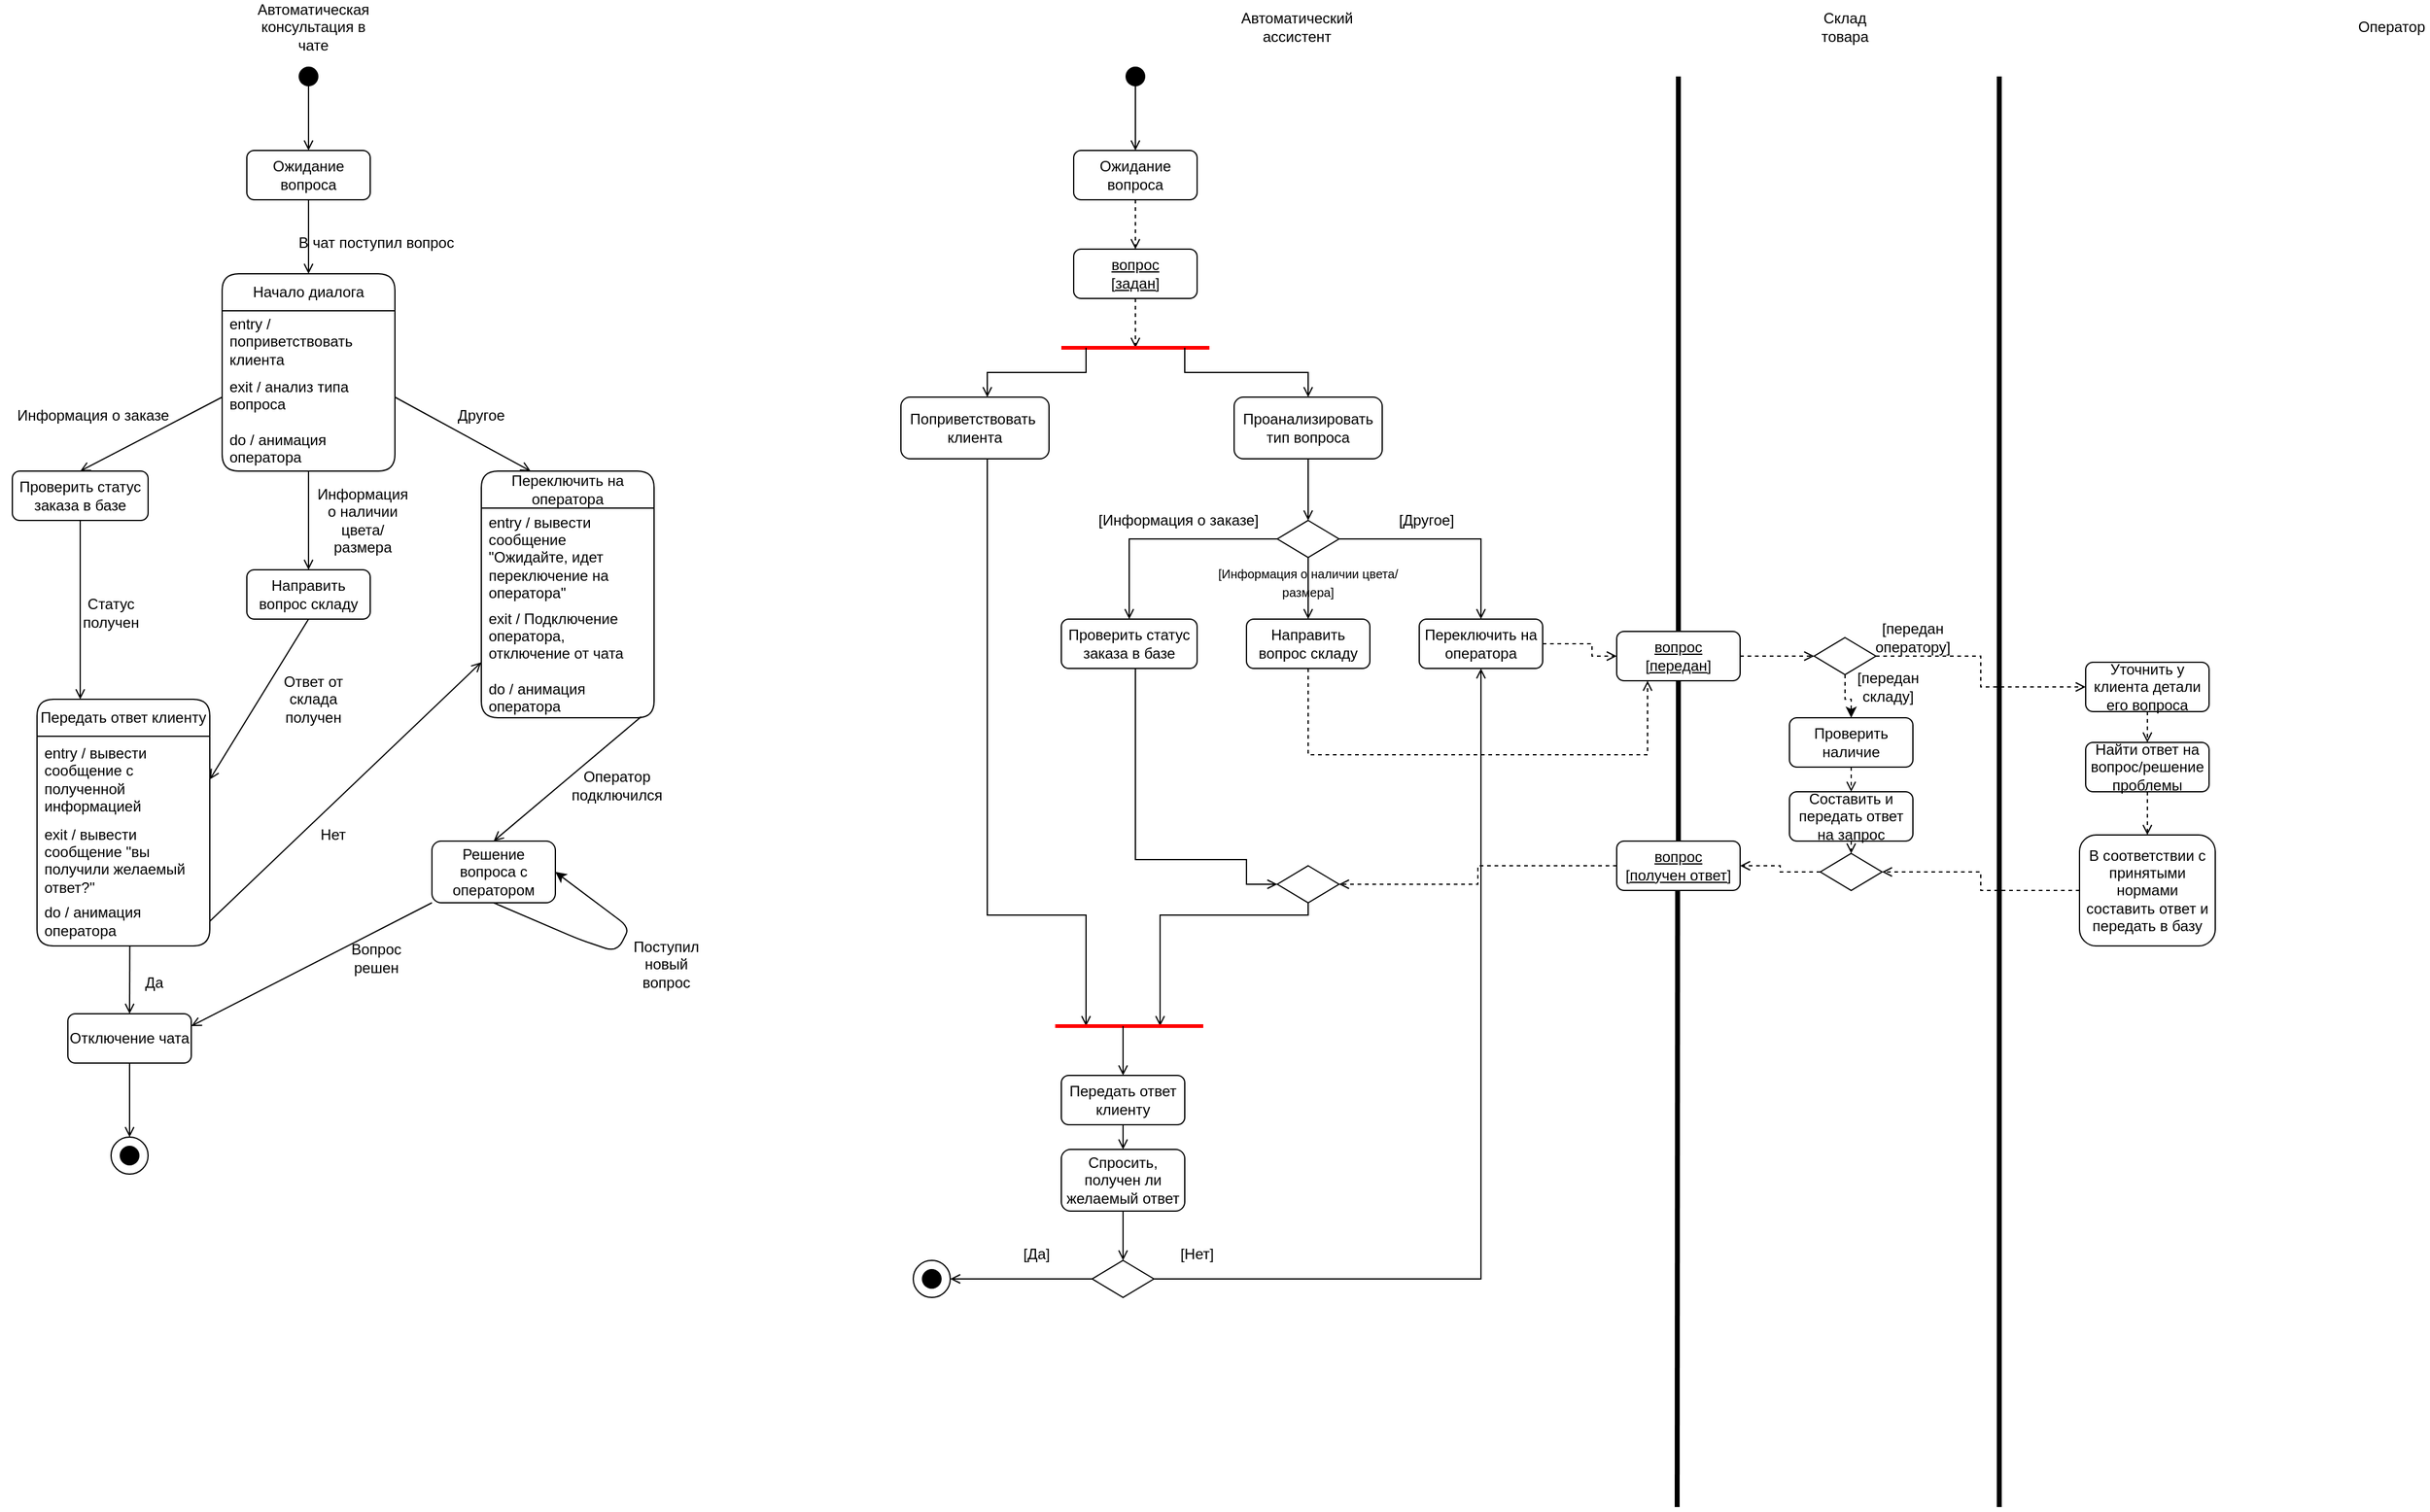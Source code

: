<mxfile version="21.0.6" type="github">
  <diagram name="Страница 1" id="yAPOrBKSxdOMNA0OK9eu">
    <mxGraphModel dx="1253" dy="731" grid="1" gridSize="10" guides="1" tooltips="1" connect="1" arrows="1" fold="1" page="1" pageScale="1" pageWidth="827" pageHeight="1169" math="0" shadow="0">
      <root>
        <mxCell id="0" />
        <mxCell id="1" parent="0" />
        <mxCell id="QxluW9l70TD75QezjLGd-1" style="edgeStyle=orthogonalEdgeStyle;rounded=0;orthogonalLoop=1;jettySize=auto;html=1;entryX=0.5;entryY=0;entryDx=0;entryDy=0;endArrow=open;endFill=0;" edge="1" parent="1" source="QxluW9l70TD75QezjLGd-2" target="QxluW9l70TD75QezjLGd-7">
          <mxGeometry relative="1" as="geometry" />
        </mxCell>
        <mxCell id="QxluW9l70TD75QezjLGd-2" value="" style="shape=waypoint;sketch=0;fillStyle=solid;size=6;pointerEvents=1;points=[];fillColor=none;resizable=0;rotatable=0;perimeter=centerPerimeter;snapToPoint=1;strokeWidth=6;" vertex="1" parent="1">
          <mxGeometry x="400" y="70" width="20" height="20" as="geometry" />
        </mxCell>
        <mxCell id="QxluW9l70TD75QezjLGd-3" value="" style="ellipse;whiteSpace=wrap;html=1;" vertex="1" parent="1">
          <mxGeometry x="250" y="940" width="30" height="30" as="geometry" />
        </mxCell>
        <mxCell id="QxluW9l70TD75QezjLGd-4" value="" style="shape=waypoint;sketch=0;fillStyle=solid;size=6;pointerEvents=1;points=[];fillColor=none;resizable=0;rotatable=0;perimeter=centerPerimeter;snapToPoint=1;strokeWidth=6;" vertex="1" parent="1">
          <mxGeometry x="255" y="945" width="20" height="20" as="geometry" />
        </mxCell>
        <mxCell id="QxluW9l70TD75QezjLGd-5" value="Автоматическая консультация в чате" style="text;html=1;strokeColor=none;fillColor=none;align=center;verticalAlign=middle;whiteSpace=wrap;rounded=0;" vertex="1" parent="1">
          <mxGeometry x="384" y="25" width="60" height="30" as="geometry" />
        </mxCell>
        <mxCell id="QxluW9l70TD75QezjLGd-6" style="edgeStyle=orthogonalEdgeStyle;rounded=0;orthogonalLoop=1;jettySize=auto;html=1;entryX=0.5;entryY=0;entryDx=0;entryDy=0;endArrow=open;endFill=0;" edge="1" parent="1" source="QxluW9l70TD75QezjLGd-7" target="QxluW9l70TD75QezjLGd-9">
          <mxGeometry relative="1" as="geometry" />
        </mxCell>
        <mxCell id="QxluW9l70TD75QezjLGd-7" value="Ожидание вопроса" style="rounded=1;whiteSpace=wrap;html=1;" vertex="1" parent="1">
          <mxGeometry x="360" y="140" width="100" height="40" as="geometry" />
        </mxCell>
        <mxCell id="QxluW9l70TD75QezjLGd-8" style="edgeStyle=orthogonalEdgeStyle;rounded=0;orthogonalLoop=1;jettySize=auto;html=1;entryX=0.5;entryY=0;entryDx=0;entryDy=0;endArrow=open;endFill=0;" edge="1" parent="1" source="QxluW9l70TD75QezjLGd-9" target="QxluW9l70TD75QezjLGd-14">
          <mxGeometry relative="1" as="geometry" />
        </mxCell>
        <mxCell id="QxluW9l70TD75QezjLGd-9" value="Начало диалога" style="swimlane;fontStyle=0;childLayout=stackLayout;horizontal=1;startSize=30;horizontalStack=0;resizeParent=1;resizeParentMax=0;resizeLast=0;collapsible=1;marginBottom=0;whiteSpace=wrap;html=1;rounded=1;" vertex="1" parent="1">
          <mxGeometry x="340" y="240" width="140" height="160" as="geometry" />
        </mxCell>
        <mxCell id="QxluW9l70TD75QezjLGd-10" value="entry / поприветствовать клиента" style="text;strokeColor=none;fillColor=none;align=left;verticalAlign=middle;spacingLeft=4;spacingRight=4;overflow=hidden;points=[[0,0.5],[1,0.5]];portConstraint=eastwest;rotatable=0;whiteSpace=wrap;html=1;" vertex="1" parent="QxluW9l70TD75QezjLGd-9">
          <mxGeometry y="30" width="140" height="50" as="geometry" />
        </mxCell>
        <mxCell id="QxluW9l70TD75QezjLGd-11" value="exit / анализ типа вопроса&lt;br&gt;&lt;br&gt;do / анимация оператора" style="text;strokeColor=none;fillColor=none;align=left;verticalAlign=middle;spacingLeft=4;spacingRight=4;overflow=hidden;points=[[0,0.5],[1,0.5]];portConstraint=eastwest;rotatable=0;whiteSpace=wrap;html=1;rounded=1;" vertex="1" parent="QxluW9l70TD75QezjLGd-9">
          <mxGeometry y="80" width="140" height="80" as="geometry" />
        </mxCell>
        <mxCell id="QxluW9l70TD75QezjLGd-12" value="В чат поступил вопрос" style="text;html=1;strokeColor=none;fillColor=none;align=center;verticalAlign=middle;whiteSpace=wrap;rounded=0;" vertex="1" parent="1">
          <mxGeometry x="400" y="210" width="130" height="10" as="geometry" />
        </mxCell>
        <mxCell id="QxluW9l70TD75QezjLGd-13" value="Проверить статус заказа в базе" style="rounded=1;whiteSpace=wrap;html=1;" vertex="1" parent="1">
          <mxGeometry x="170" y="400" width="110" height="40" as="geometry" />
        </mxCell>
        <mxCell id="QxluW9l70TD75QezjLGd-14" value="Направить вопрос складу" style="rounded=1;whiteSpace=wrap;html=1;" vertex="1" parent="1">
          <mxGeometry x="360" y="480" width="100" height="40" as="geometry" />
        </mxCell>
        <mxCell id="QxluW9l70TD75QezjLGd-15" value="" style="endArrow=none;html=1;rounded=0;exitX=0.5;exitY=0;exitDx=0;exitDy=0;endFill=0;startArrow=open;startFill=0;" edge="1" parent="1" source="QxluW9l70TD75QezjLGd-13">
          <mxGeometry width="50" height="50" relative="1" as="geometry">
            <mxPoint x="390" y="340" as="sourcePoint" />
            <mxPoint x="340" y="340" as="targetPoint" />
          </mxGeometry>
        </mxCell>
        <mxCell id="QxluW9l70TD75QezjLGd-16" value="" style="endArrow=none;html=1;rounded=0;exitX=0.5;exitY=0;exitDx=0;exitDy=0;endFill=0;startArrow=open;startFill=0;" edge="1" parent="1">
          <mxGeometry width="50" height="50" relative="1" as="geometry">
            <mxPoint x="590" y="400" as="sourcePoint" />
            <mxPoint x="480" y="340" as="targetPoint" />
          </mxGeometry>
        </mxCell>
        <mxCell id="QxluW9l70TD75QezjLGd-17" value="Информация о заказе" style="text;html=1;align=center;verticalAlign=middle;resizable=0;points=[];autosize=1;strokeColor=none;fillColor=none;" vertex="1" parent="1">
          <mxGeometry x="160" y="340" width="150" height="30" as="geometry" />
        </mxCell>
        <mxCell id="QxluW9l70TD75QezjLGd-18" value="Информация о наличии цвета/размера" style="text;html=1;strokeColor=none;fillColor=none;align=center;verticalAlign=middle;whiteSpace=wrap;rounded=0;" vertex="1" parent="1">
          <mxGeometry x="414" y="430" width="80" height="20" as="geometry" />
        </mxCell>
        <mxCell id="QxluW9l70TD75QezjLGd-19" value="Другое" style="text;html=1;strokeColor=none;fillColor=none;align=center;verticalAlign=middle;whiteSpace=wrap;rounded=0;" vertex="1" parent="1">
          <mxGeometry x="520" y="340" width="60" height="30" as="geometry" />
        </mxCell>
        <mxCell id="QxluW9l70TD75QezjLGd-20" style="edgeStyle=orthogonalEdgeStyle;rounded=0;orthogonalLoop=1;jettySize=auto;html=1;exitX=0.5;exitY=1;exitDx=0;exitDy=0;" edge="1" parent="1" source="QxluW9l70TD75QezjLGd-18" target="QxluW9l70TD75QezjLGd-18">
          <mxGeometry relative="1" as="geometry" />
        </mxCell>
        <mxCell id="QxluW9l70TD75QezjLGd-21" value="Переключить на оператора" style="swimlane;fontStyle=0;childLayout=stackLayout;horizontal=1;startSize=30;horizontalStack=0;resizeParent=1;resizeParentMax=0;resizeLast=0;collapsible=1;marginBottom=0;whiteSpace=wrap;html=1;rounded=1;" vertex="1" parent="1">
          <mxGeometry x="550" y="400" width="140" height="200" as="geometry" />
        </mxCell>
        <mxCell id="QxluW9l70TD75QezjLGd-22" value="entry / вывести сообщение &quot;Ожидайте, идет переключение на оператора&quot;" style="text;strokeColor=none;fillColor=none;align=left;verticalAlign=middle;spacingLeft=4;spacingRight=4;overflow=hidden;points=[[0,0.5],[1,0.5]];portConstraint=eastwest;rotatable=0;whiteSpace=wrap;html=1;" vertex="1" parent="QxluW9l70TD75QezjLGd-21">
          <mxGeometry y="30" width="140" height="80" as="geometry" />
        </mxCell>
        <mxCell id="QxluW9l70TD75QezjLGd-23" value="exit / Подключение оператора, отключение от чата&lt;br&gt;&lt;br&gt;do / анимация оператора" style="text;strokeColor=none;fillColor=none;align=left;verticalAlign=middle;spacingLeft=4;spacingRight=4;overflow=hidden;points=[[0,0.5],[1,0.5]];portConstraint=eastwest;rotatable=0;whiteSpace=wrap;html=1;rounded=1;" vertex="1" parent="QxluW9l70TD75QezjLGd-21">
          <mxGeometry y="110" width="140" height="90" as="geometry" />
        </mxCell>
        <mxCell id="QxluW9l70TD75QezjLGd-24" value="Передать ответ клиенту" style="swimlane;fontStyle=0;childLayout=stackLayout;horizontal=1;startSize=30;horizontalStack=0;resizeParent=1;resizeParentMax=0;resizeLast=0;collapsible=1;marginBottom=0;whiteSpace=wrap;html=1;rounded=1;" vertex="1" parent="1">
          <mxGeometry x="190" y="585" width="140" height="200" as="geometry" />
        </mxCell>
        <mxCell id="QxluW9l70TD75QezjLGd-25" value="entry / вывести сообщение с полученной информацией" style="text;strokeColor=none;fillColor=none;align=left;verticalAlign=middle;spacingLeft=4;spacingRight=4;overflow=hidden;points=[[0,0.5],[1,0.5]];portConstraint=eastwest;rotatable=0;whiteSpace=wrap;html=1;" vertex="1" parent="QxluW9l70TD75QezjLGd-24">
          <mxGeometry y="30" width="140" height="70" as="geometry" />
        </mxCell>
        <mxCell id="QxluW9l70TD75QezjLGd-26" value="exit / вывести сообщение &quot;вы получили желаемый ответ?&quot;" style="text;strokeColor=none;fillColor=none;align=left;verticalAlign=middle;spacingLeft=4;spacingRight=4;overflow=hidden;points=[[0,0.5],[1,0.5]];portConstraint=eastwest;rotatable=0;whiteSpace=wrap;html=1;" vertex="1" parent="QxluW9l70TD75QezjLGd-24">
          <mxGeometry y="100" width="140" height="60" as="geometry" />
        </mxCell>
        <mxCell id="QxluW9l70TD75QezjLGd-27" value="do / анимация оператора" style="text;strokeColor=none;fillColor=none;align=left;verticalAlign=middle;spacingLeft=4;spacingRight=4;overflow=hidden;points=[[0,0.5],[1,0.5]];portConstraint=eastwest;rotatable=0;whiteSpace=wrap;html=1;" vertex="1" parent="QxluW9l70TD75QezjLGd-24">
          <mxGeometry y="160" width="140" height="40" as="geometry" />
        </mxCell>
        <mxCell id="QxluW9l70TD75QezjLGd-28" value="" style="endArrow=none;html=1;rounded=0;exitX=0.25;exitY=0;exitDx=0;exitDy=0;endFill=0;startArrow=open;startFill=0;entryX=0.5;entryY=1;entryDx=0;entryDy=0;" edge="1" parent="1" source="QxluW9l70TD75QezjLGd-24" target="QxluW9l70TD75QezjLGd-13">
          <mxGeometry width="50" height="50" relative="1" as="geometry">
            <mxPoint x="55" y="530" as="sourcePoint" />
            <mxPoint x="170" y="470" as="targetPoint" />
          </mxGeometry>
        </mxCell>
        <mxCell id="QxluW9l70TD75QezjLGd-29" value="" style="endArrow=none;html=1;rounded=0;exitX=1;exitY=0.5;exitDx=0;exitDy=0;endFill=0;startArrow=open;startFill=0;entryX=0.5;entryY=1;entryDx=0;entryDy=0;" edge="1" parent="1" source="QxluW9l70TD75QezjLGd-25" target="QxluW9l70TD75QezjLGd-14">
          <mxGeometry width="50" height="50" relative="1" as="geometry">
            <mxPoint x="245" y="420" as="sourcePoint" />
            <mxPoint x="360" y="360" as="targetPoint" />
          </mxGeometry>
        </mxCell>
        <mxCell id="QxluW9l70TD75QezjLGd-30" value="Статус получен" style="text;html=1;strokeColor=none;fillColor=none;align=center;verticalAlign=middle;whiteSpace=wrap;rounded=0;" vertex="1" parent="1">
          <mxGeometry x="220" y="500" width="60" height="30" as="geometry" />
        </mxCell>
        <mxCell id="QxluW9l70TD75QezjLGd-31" value="Ответ от склада получен" style="text;html=1;strokeColor=none;fillColor=none;align=center;verticalAlign=middle;whiteSpace=wrap;rounded=0;" vertex="1" parent="1">
          <mxGeometry x="384" y="570" width="60" height="30" as="geometry" />
        </mxCell>
        <mxCell id="QxluW9l70TD75QezjLGd-32" value="Да" style="text;html=1;strokeColor=none;fillColor=none;align=center;verticalAlign=middle;whiteSpace=wrap;rounded=0;" vertex="1" parent="1">
          <mxGeometry x="255" y="800" width="60" height="30" as="geometry" />
        </mxCell>
        <mxCell id="QxluW9l70TD75QezjLGd-33" value="Нет" style="text;html=1;strokeColor=none;fillColor=none;align=center;verticalAlign=middle;whiteSpace=wrap;rounded=0;" vertex="1" parent="1">
          <mxGeometry x="400" y="680" width="60" height="30" as="geometry" />
        </mxCell>
        <mxCell id="QxluW9l70TD75QezjLGd-34" value="Отключение чата" style="rounded=1;whiteSpace=wrap;html=1;" vertex="1" parent="1">
          <mxGeometry x="215" y="840" width="100" height="40" as="geometry" />
        </mxCell>
        <mxCell id="QxluW9l70TD75QezjLGd-35" value="" style="endArrow=none;html=1;rounded=0;exitX=0.5;exitY=0;exitDx=0;exitDy=0;endFill=0;startArrow=open;startFill=0;entryX=0.537;entryY=1;entryDx=0;entryDy=0;entryPerimeter=0;" edge="1" parent="1" source="QxluW9l70TD75QezjLGd-34" target="QxluW9l70TD75QezjLGd-27">
          <mxGeometry width="50" height="50" relative="1" as="geometry">
            <mxPoint x="235" y="595" as="sourcePoint" />
            <mxPoint x="235" y="450" as="targetPoint" />
          </mxGeometry>
        </mxCell>
        <mxCell id="QxluW9l70TD75QezjLGd-36" value="" style="endArrow=none;html=1;rounded=0;exitX=0.5;exitY=0;exitDx=0;exitDy=0;endFill=0;startArrow=open;startFill=0;entryX=0.5;entryY=1;entryDx=0;entryDy=0;" edge="1" parent="1" source="QxluW9l70TD75QezjLGd-3" target="QxluW9l70TD75QezjLGd-34">
          <mxGeometry width="50" height="50" relative="1" as="geometry">
            <mxPoint x="275" y="850" as="sourcePoint" />
            <mxPoint x="275" y="795" as="targetPoint" />
          </mxGeometry>
        </mxCell>
        <mxCell id="QxluW9l70TD75QezjLGd-37" value="" style="endArrow=none;html=1;rounded=0;exitX=0;exitY=0.5;exitDx=0;exitDy=0;endFill=0;startArrow=open;startFill=0;entryX=1;entryY=0.5;entryDx=0;entryDy=0;" edge="1" parent="1" source="QxluW9l70TD75QezjLGd-23" target="QxluW9l70TD75QezjLGd-27">
          <mxGeometry width="50" height="50" relative="1" as="geometry">
            <mxPoint x="340" y="660" as="sourcePoint" />
            <mxPoint x="420" y="530" as="targetPoint" />
          </mxGeometry>
        </mxCell>
        <mxCell id="QxluW9l70TD75QezjLGd-38" value="Решение вопроса с оператором" style="rounded=1;whiteSpace=wrap;html=1;" vertex="1" parent="1">
          <mxGeometry x="510" y="700" width="100" height="50" as="geometry" />
        </mxCell>
        <mxCell id="QxluW9l70TD75QezjLGd-39" value="" style="endArrow=none;html=1;rounded=0;exitX=0.5;exitY=0;exitDx=0;exitDy=0;endFill=0;startArrow=open;startFill=0;entryX=0.925;entryY=0.991;entryDx=0;entryDy=0;entryPerimeter=0;" edge="1" parent="1" source="QxluW9l70TD75QezjLGd-38" target="QxluW9l70TD75QezjLGd-23">
          <mxGeometry width="50" height="50" relative="1" as="geometry">
            <mxPoint x="620" y="760" as="sourcePoint" />
            <mxPoint x="700" y="630" as="targetPoint" />
          </mxGeometry>
        </mxCell>
        <mxCell id="QxluW9l70TD75QezjLGd-40" value="Оператор подключился" style="text;html=1;strokeColor=none;fillColor=none;align=center;verticalAlign=middle;whiteSpace=wrap;rounded=0;" vertex="1" parent="1">
          <mxGeometry x="630" y="640" width="60" height="30" as="geometry" />
        </mxCell>
        <mxCell id="QxluW9l70TD75QezjLGd-41" value="" style="endArrow=none;html=1;rounded=0;exitX=1;exitY=0.25;exitDx=0;exitDy=0;endFill=0;startArrow=open;startFill=0;entryX=0;entryY=1;entryDx=0;entryDy=0;" edge="1" parent="1" source="QxluW9l70TD75QezjLGd-34" target="QxluW9l70TD75QezjLGd-38">
          <mxGeometry width="50" height="50" relative="1" as="geometry">
            <mxPoint x="340" y="871" as="sourcePoint" />
            <mxPoint x="460" y="770" as="targetPoint" />
          </mxGeometry>
        </mxCell>
        <mxCell id="QxluW9l70TD75QezjLGd-42" value="Вопрос решен" style="text;html=1;strokeColor=none;fillColor=none;align=center;verticalAlign=middle;whiteSpace=wrap;rounded=0;" vertex="1" parent="1">
          <mxGeometry x="435" y="780" width="60" height="30" as="geometry" />
        </mxCell>
        <mxCell id="QxluW9l70TD75QezjLGd-43" value="" style="endArrow=classic;html=1;rounded=1;entryX=1;entryY=0.5;entryDx=0;entryDy=0;exitX=0.5;exitY=1;exitDx=0;exitDy=0;shadow=0;" edge="1" parent="1" source="QxluW9l70TD75QezjLGd-38" target="QxluW9l70TD75QezjLGd-38">
          <mxGeometry width="50" height="50" relative="1" as="geometry">
            <mxPoint x="560" y="820" as="sourcePoint" />
            <mxPoint x="710" y="770" as="targetPoint" />
            <Array as="points">
              <mxPoint x="630" y="780" />
              <mxPoint x="660" y="790" />
              <mxPoint x="670" y="770" />
            </Array>
          </mxGeometry>
        </mxCell>
        <mxCell id="QxluW9l70TD75QezjLGd-44" value="Поступил новый вопрос" style="text;html=1;strokeColor=none;fillColor=none;align=center;verticalAlign=middle;whiteSpace=wrap;rounded=0;" vertex="1" parent="1">
          <mxGeometry x="670" y="785" width="60" height="30" as="geometry" />
        </mxCell>
        <mxCell id="QxluW9l70TD75QezjLGd-47" style="edgeStyle=orthogonalEdgeStyle;rounded=0;orthogonalLoop=1;jettySize=auto;html=1;entryX=0.5;entryY=0;entryDx=0;entryDy=0;endArrow=open;endFill=0;strokeColor=#000000;" edge="1" parent="1" source="QxluW9l70TD75QezjLGd-45" target="QxluW9l70TD75QezjLGd-46">
          <mxGeometry relative="1" as="geometry" />
        </mxCell>
        <mxCell id="QxluW9l70TD75QezjLGd-45" value="" style="shape=waypoint;sketch=0;fillStyle=solid;size=6;pointerEvents=1;points=[];fillColor=none;resizable=0;rotatable=0;perimeter=centerPerimeter;snapToPoint=1;strokeWidth=6;" vertex="1" parent="1">
          <mxGeometry x="1070" y="70" width="20" height="20" as="geometry" />
        </mxCell>
        <mxCell id="QxluW9l70TD75QezjLGd-49" value="" style="edgeStyle=orthogonalEdgeStyle;rounded=0;orthogonalLoop=1;jettySize=auto;html=1;endArrow=open;endFill=0;dashed=1;" edge="1" parent="1" source="QxluW9l70TD75QezjLGd-46" target="QxluW9l70TD75QezjLGd-48">
          <mxGeometry relative="1" as="geometry">
            <Array as="points">
              <mxPoint x="1080" y="190" />
              <mxPoint x="1080" y="190" />
            </Array>
          </mxGeometry>
        </mxCell>
        <mxCell id="QxluW9l70TD75QezjLGd-46" value="Ожидание вопроса" style="rounded=1;whiteSpace=wrap;html=1;" vertex="1" parent="1">
          <mxGeometry x="1030" y="140" width="100" height="40" as="geometry" />
        </mxCell>
        <mxCell id="QxluW9l70TD75QezjLGd-53" style="edgeStyle=orthogonalEdgeStyle;rounded=0;orthogonalLoop=1;jettySize=auto;html=1;endArrow=open;endFill=0;dashed=1;" edge="1" parent="1" source="QxluW9l70TD75QezjLGd-48">
          <mxGeometry relative="1" as="geometry">
            <mxPoint x="1080" y="300" as="targetPoint" />
          </mxGeometry>
        </mxCell>
        <mxCell id="QxluW9l70TD75QezjLGd-48" value="&lt;u&gt;вопрос&lt;br&gt;[задан]&lt;br&gt;&lt;/u&gt;" style="rounded=1;whiteSpace=wrap;html=1;" vertex="1" parent="1">
          <mxGeometry x="1030" y="220" width="100" height="40" as="geometry" />
        </mxCell>
        <mxCell id="QxluW9l70TD75QezjLGd-74" style="edgeStyle=orthogonalEdgeStyle;rounded=0;orthogonalLoop=1;jettySize=auto;html=1;endArrow=open;endFill=0;" edge="1" parent="1" source="QxluW9l70TD75QezjLGd-50">
          <mxGeometry relative="1" as="geometry">
            <mxPoint x="1040" y="850" as="targetPoint" />
            <Array as="points">
              <mxPoint x="960" y="760" />
              <mxPoint x="1040" y="760" />
            </Array>
          </mxGeometry>
        </mxCell>
        <mxCell id="QxluW9l70TD75QezjLGd-50" value="Поприветствовать&amp;nbsp; клиента" style="rounded=1;whiteSpace=wrap;html=1;" vertex="1" parent="1">
          <mxGeometry x="890" y="340" width="120" height="50" as="geometry" />
        </mxCell>
        <mxCell id="QxluW9l70TD75QezjLGd-57" value="" style="edgeStyle=orthogonalEdgeStyle;rounded=0;orthogonalLoop=1;jettySize=auto;html=1;endArrow=open;endFill=0;" edge="1" parent="1" source="QxluW9l70TD75QezjLGd-51" target="QxluW9l70TD75QezjLGd-56">
          <mxGeometry relative="1" as="geometry">
            <Array as="points">
              <mxPoint x="1220" y="410" />
              <mxPoint x="1220" y="410" />
            </Array>
          </mxGeometry>
        </mxCell>
        <mxCell id="QxluW9l70TD75QezjLGd-51" value="Проанализировать тип вопроса" style="rounded=1;whiteSpace=wrap;html=1;" vertex="1" parent="1">
          <mxGeometry x="1160" y="340" width="120" height="50" as="geometry" />
        </mxCell>
        <mxCell id="QxluW9l70TD75QezjLGd-52" value="" style="endArrow=none;html=1;rounded=0;strokeColor=#FF0000;strokeWidth=3;" edge="1" parent="1">
          <mxGeometry width="50" height="50" relative="1" as="geometry">
            <mxPoint x="1140" y="300" as="sourcePoint" />
            <mxPoint x="1020" y="300" as="targetPoint" />
          </mxGeometry>
        </mxCell>
        <mxCell id="QxluW9l70TD75QezjLGd-54" value="" style="endArrow=open;html=1;rounded=0;endFill=0;" edge="1" parent="1">
          <mxGeometry width="50" height="50" relative="1" as="geometry">
            <mxPoint x="1040" y="300" as="sourcePoint" />
            <mxPoint x="960" y="340" as="targetPoint" />
            <Array as="points">
              <mxPoint x="1040" y="320" />
              <mxPoint x="1000" y="320" />
              <mxPoint x="960" y="320" />
            </Array>
          </mxGeometry>
        </mxCell>
        <mxCell id="QxluW9l70TD75QezjLGd-55" value="" style="endArrow=open;html=1;rounded=0;entryX=0.5;entryY=0;entryDx=0;entryDy=0;endFill=0;" edge="1" parent="1" target="QxluW9l70TD75QezjLGd-51">
          <mxGeometry width="50" height="50" relative="1" as="geometry">
            <mxPoint x="1120" y="300" as="sourcePoint" />
            <mxPoint x="1040" y="340" as="targetPoint" />
            <Array as="points">
              <mxPoint x="1120" y="320" />
              <mxPoint x="1220" y="320" />
            </Array>
          </mxGeometry>
        </mxCell>
        <mxCell id="QxluW9l70TD75QezjLGd-65" style="edgeStyle=orthogonalEdgeStyle;rounded=0;orthogonalLoop=1;jettySize=auto;html=1;entryX=0.5;entryY=0;entryDx=0;entryDy=0;endArrow=open;endFill=0;" edge="1" parent="1" source="QxluW9l70TD75QezjLGd-56" target="QxluW9l70TD75QezjLGd-62">
          <mxGeometry relative="1" as="geometry" />
        </mxCell>
        <mxCell id="QxluW9l70TD75QezjLGd-66" style="edgeStyle=orthogonalEdgeStyle;rounded=0;orthogonalLoop=1;jettySize=auto;html=1;entryX=0.5;entryY=0;entryDx=0;entryDy=0;endArrow=open;endFill=0;" edge="1" parent="1" source="QxluW9l70TD75QezjLGd-56" target="QxluW9l70TD75QezjLGd-63">
          <mxGeometry relative="1" as="geometry" />
        </mxCell>
        <mxCell id="QxluW9l70TD75QezjLGd-67" style="edgeStyle=orthogonalEdgeStyle;rounded=0;orthogonalLoop=1;jettySize=auto;html=1;entryX=0.5;entryY=0;entryDx=0;entryDy=0;endArrow=open;endFill=0;" edge="1" parent="1" source="QxluW9l70TD75QezjLGd-56" target="QxluW9l70TD75QezjLGd-64">
          <mxGeometry relative="1" as="geometry" />
        </mxCell>
        <mxCell id="QxluW9l70TD75QezjLGd-56" value="" style="rhombus;whiteSpace=wrap;html=1;" vertex="1" parent="1">
          <mxGeometry x="1195" y="440" width="50" height="30" as="geometry" />
        </mxCell>
        <mxCell id="QxluW9l70TD75QezjLGd-58" value="[Информация о заказе]" style="text;html=1;strokeColor=none;fillColor=none;align=center;verticalAlign=middle;whiteSpace=wrap;rounded=0;" vertex="1" parent="1">
          <mxGeometry x="1040" y="430" width="150" height="20" as="geometry" />
        </mxCell>
        <mxCell id="QxluW9l70TD75QezjLGd-59" value="&lt;font style=&quot;font-size: 10px;&quot;&gt;[Информация о наличии цвета/размера]&lt;/font&gt;" style="text;html=1;strokeColor=none;fillColor=none;align=center;verticalAlign=middle;whiteSpace=wrap;rounded=0;" vertex="1" parent="1">
          <mxGeometry x="1145" y="480" width="150" height="20" as="geometry" />
        </mxCell>
        <mxCell id="QxluW9l70TD75QezjLGd-61" value="[Другое]" style="text;html=1;strokeColor=none;fillColor=none;align=center;verticalAlign=middle;whiteSpace=wrap;rounded=0;" vertex="1" parent="1">
          <mxGeometry x="1241" y="430" width="150" height="20" as="geometry" />
        </mxCell>
        <mxCell id="QxluW9l70TD75QezjLGd-72" style="edgeStyle=orthogonalEdgeStyle;rounded=0;orthogonalLoop=1;jettySize=auto;html=1;entryX=0;entryY=0.5;entryDx=0;entryDy=0;endArrow=open;endFill=0;" edge="1" parent="1" source="QxluW9l70TD75QezjLGd-62" target="QxluW9l70TD75QezjLGd-71">
          <mxGeometry relative="1" as="geometry">
            <Array as="points">
              <mxPoint x="1080" y="715" />
              <mxPoint x="1170" y="715" />
              <mxPoint x="1170" y="735" />
            </Array>
          </mxGeometry>
        </mxCell>
        <mxCell id="QxluW9l70TD75QezjLGd-62" value="Проверить статус заказа в базе" style="rounded=1;whiteSpace=wrap;html=1;" vertex="1" parent="1">
          <mxGeometry x="1020" y="520" width="110" height="40" as="geometry" />
        </mxCell>
        <mxCell id="QxluW9l70TD75QezjLGd-76" style="edgeStyle=orthogonalEdgeStyle;rounded=0;orthogonalLoop=1;jettySize=auto;html=1;entryX=0.25;entryY=1;entryDx=0;entryDy=0;endArrow=open;endFill=0;dashed=1;" edge="1" parent="1" source="QxluW9l70TD75QezjLGd-63" target="QxluW9l70TD75QezjLGd-70">
          <mxGeometry relative="1" as="geometry">
            <Array as="points">
              <mxPoint x="1220" y="630" />
              <mxPoint x="1495" y="630" />
            </Array>
          </mxGeometry>
        </mxCell>
        <mxCell id="QxluW9l70TD75QezjLGd-63" value="Направить вопрос складу" style="rounded=1;whiteSpace=wrap;html=1;" vertex="1" parent="1">
          <mxGeometry x="1170" y="520" width="100" height="40" as="geometry" />
        </mxCell>
        <mxCell id="QxluW9l70TD75QezjLGd-77" style="edgeStyle=orthogonalEdgeStyle;rounded=0;orthogonalLoop=1;jettySize=auto;html=1;entryX=0;entryY=0.5;entryDx=0;entryDy=0;dashed=1;endArrow=open;endFill=0;" edge="1" parent="1" source="QxluW9l70TD75QezjLGd-64" target="QxluW9l70TD75QezjLGd-70">
          <mxGeometry relative="1" as="geometry">
            <Array as="points">
              <mxPoint x="1450" y="540" />
              <mxPoint x="1450" y="550" />
            </Array>
          </mxGeometry>
        </mxCell>
        <mxCell id="QxluW9l70TD75QezjLGd-64" value="Переключить на оператора" style="rounded=1;whiteSpace=wrap;html=1;" vertex="1" parent="1">
          <mxGeometry x="1310" y="520" width="100" height="40" as="geometry" />
        </mxCell>
        <mxCell id="QxluW9l70TD75QezjLGd-75" style="edgeStyle=orthogonalEdgeStyle;rounded=0;orthogonalLoop=1;jettySize=auto;html=1;endArrow=open;endFill=0;" edge="1" parent="1" source="QxluW9l70TD75QezjLGd-71">
          <mxGeometry relative="1" as="geometry">
            <mxPoint x="1100" y="850" as="targetPoint" />
            <Array as="points">
              <mxPoint x="1220" y="760" />
              <mxPoint x="1100" y="760" />
            </Array>
          </mxGeometry>
        </mxCell>
        <mxCell id="QxluW9l70TD75QezjLGd-71" value="" style="rhombus;whiteSpace=wrap;html=1;" vertex="1" parent="1">
          <mxGeometry x="1195" y="720" width="50" height="30" as="geometry" />
        </mxCell>
        <mxCell id="QxluW9l70TD75QezjLGd-73" value="" style="endArrow=none;html=1;rounded=0;strokeColor=#FF0000;strokeWidth=3;" edge="1" parent="1">
          <mxGeometry width="50" height="50" relative="1" as="geometry">
            <mxPoint x="1135" y="850" as="sourcePoint" />
            <mxPoint x="1015" y="850" as="targetPoint" />
          </mxGeometry>
        </mxCell>
        <mxCell id="QxluW9l70TD75QezjLGd-78" value="" style="endArrow=none;html=1;rounded=0;strokeWidth=4;startArrow=none;" edge="1" parent="1" source="QxluW9l70TD75QezjLGd-70">
          <mxGeometry width="50" height="50" relative="1" as="geometry">
            <mxPoint x="1530" y="600" as="sourcePoint" />
            <mxPoint x="1520" y="80" as="targetPoint" />
          </mxGeometry>
        </mxCell>
        <mxCell id="QxluW9l70TD75QezjLGd-79" value="" style="endArrow=none;html=1;rounded=0;strokeWidth=4;" edge="1" parent="1">
          <mxGeometry width="50" height="50" relative="1" as="geometry">
            <mxPoint x="1519" y="1240" as="sourcePoint" />
            <mxPoint x="1519.38" y="710" as="targetPoint" />
          </mxGeometry>
        </mxCell>
        <mxCell id="QxluW9l70TD75QezjLGd-80" value="Автоматический ассистент" style="text;html=1;strokeColor=none;fillColor=none;align=center;verticalAlign=middle;whiteSpace=wrap;rounded=0;" vertex="1" parent="1">
          <mxGeometry x="1181" y="25" width="60" height="30" as="geometry" />
        </mxCell>
        <mxCell id="QxluW9l70TD75QezjLGd-81" value="Склад товара" style="text;html=1;strokeColor=none;fillColor=none;align=center;verticalAlign=middle;whiteSpace=wrap;rounded=0;" vertex="1" parent="1">
          <mxGeometry x="1625" y="25" width="60" height="30" as="geometry" />
        </mxCell>
        <mxCell id="QxluW9l70TD75QezjLGd-82" value="Оператор" style="text;html=1;strokeColor=none;fillColor=none;align=center;verticalAlign=middle;whiteSpace=wrap;rounded=0;" vertex="1" parent="1">
          <mxGeometry x="2068" y="25" width="60" height="30" as="geometry" />
        </mxCell>
        <mxCell id="QxluW9l70TD75QezjLGd-83" value="" style="endArrow=none;html=1;rounded=0;strokeWidth=4;" edge="1" parent="1">
          <mxGeometry width="50" height="50" relative="1" as="geometry">
            <mxPoint x="1780" y="600" as="sourcePoint" />
            <mxPoint x="1780" y="80" as="targetPoint" />
          </mxGeometry>
        </mxCell>
        <mxCell id="QxluW9l70TD75QezjLGd-100" style="edgeStyle=orthogonalEdgeStyle;rounded=0;orthogonalLoop=1;jettySize=auto;html=1;exitX=0.5;exitY=1;exitDx=0;exitDy=0;entryX=0.5;entryY=0;entryDx=0;entryDy=0;endArrow=open;endFill=0;dashed=1;" edge="1" parent="1" source="QxluW9l70TD75QezjLGd-84" target="QxluW9l70TD75QezjLGd-86">
          <mxGeometry relative="1" as="geometry" />
        </mxCell>
        <mxCell id="QxluW9l70TD75QezjLGd-84" value="Проверить наличие" style="rounded=1;whiteSpace=wrap;html=1;" vertex="1" parent="1">
          <mxGeometry x="1610" y="600" width="100" height="40" as="geometry" />
        </mxCell>
        <mxCell id="QxluW9l70TD75QezjLGd-93" style="edgeStyle=orthogonalEdgeStyle;rounded=0;orthogonalLoop=1;jettySize=auto;html=1;entryX=0;entryY=0.5;entryDx=0;entryDy=0;dashed=1;endArrow=open;endFill=0;" edge="1" parent="1" source="QxluW9l70TD75QezjLGd-70" target="QxluW9l70TD75QezjLGd-92">
          <mxGeometry relative="1" as="geometry" />
        </mxCell>
        <mxCell id="QxluW9l70TD75QezjLGd-70" value="&lt;u&gt;вопрос&lt;br&gt;[передан]&lt;br&gt;&lt;/u&gt;" style="rounded=1;whiteSpace=wrap;html=1;" vertex="1" parent="1">
          <mxGeometry x="1470" y="530" width="100" height="40" as="geometry" />
        </mxCell>
        <mxCell id="QxluW9l70TD75QezjLGd-101" style="edgeStyle=orthogonalEdgeStyle;rounded=0;orthogonalLoop=1;jettySize=auto;html=1;exitX=0.5;exitY=1;exitDx=0;exitDy=0;entryX=0.5;entryY=0;entryDx=0;entryDy=0;dashed=1;endArrow=open;endFill=0;" edge="1" parent="1" source="QxluW9l70TD75QezjLGd-86" target="QxluW9l70TD75QezjLGd-98">
          <mxGeometry relative="1" as="geometry" />
        </mxCell>
        <mxCell id="QxluW9l70TD75QezjLGd-86" value="Составить и передать ответ на запрос" style="rounded=1;whiteSpace=wrap;html=1;" vertex="1" parent="1">
          <mxGeometry x="1610" y="660" width="100" height="40" as="geometry" />
        </mxCell>
        <mxCell id="QxluW9l70TD75QezjLGd-102" style="edgeStyle=orthogonalEdgeStyle;rounded=0;orthogonalLoop=1;jettySize=auto;html=1;entryX=1;entryY=0.5;entryDx=0;entryDy=0;dashed=1;endArrow=open;endFill=0;" edge="1" parent="1" source="QxluW9l70TD75QezjLGd-89" target="QxluW9l70TD75QezjLGd-71">
          <mxGeometry relative="1" as="geometry" />
        </mxCell>
        <mxCell id="QxluW9l70TD75QezjLGd-89" value="&lt;u&gt;вопрос&lt;br&gt;[получен ответ]&lt;br&gt;&lt;/u&gt;" style="rounded=1;whiteSpace=wrap;html=1;" vertex="1" parent="1">
          <mxGeometry x="1470" y="700" width="100" height="40" as="geometry" />
        </mxCell>
        <mxCell id="QxluW9l70TD75QezjLGd-90" value="" style="endArrow=none;html=1;rounded=0;strokeWidth=4;entryX=0.5;entryY=1;entryDx=0;entryDy=0;exitX=0.5;exitY=0;exitDx=0;exitDy=0;" edge="1" parent="1" source="QxluW9l70TD75QezjLGd-89" target="QxluW9l70TD75QezjLGd-70">
          <mxGeometry width="50" height="50" relative="1" as="geometry">
            <mxPoint x="1520" y="648.0" as="sourcePoint" />
            <mxPoint x="1568.75" y="720" as="targetPoint" />
          </mxGeometry>
        </mxCell>
        <mxCell id="QxluW9l70TD75QezjLGd-96" style="edgeStyle=orthogonalEdgeStyle;rounded=0;orthogonalLoop=1;jettySize=auto;html=1;entryX=0.5;entryY=0;entryDx=0;entryDy=0;dashed=1;" edge="1" parent="1" source="QxluW9l70TD75QezjLGd-92" target="QxluW9l70TD75QezjLGd-84">
          <mxGeometry relative="1" as="geometry" />
        </mxCell>
        <mxCell id="QxluW9l70TD75QezjLGd-117" style="edgeStyle=orthogonalEdgeStyle;rounded=0;orthogonalLoop=1;jettySize=auto;html=1;dashed=1;endArrow=open;endFill=0;entryX=0;entryY=0.5;entryDx=0;entryDy=0;" edge="1" parent="1" source="QxluW9l70TD75QezjLGd-92" target="QxluW9l70TD75QezjLGd-119">
          <mxGeometry relative="1" as="geometry">
            <mxPoint x="1820" y="550" as="targetPoint" />
          </mxGeometry>
        </mxCell>
        <mxCell id="QxluW9l70TD75QezjLGd-92" value="" style="rhombus;whiteSpace=wrap;html=1;" vertex="1" parent="1">
          <mxGeometry x="1630" y="535" width="50" height="30" as="geometry" />
        </mxCell>
        <mxCell id="QxluW9l70TD75QezjLGd-97" value="[передан складу]" style="text;html=1;strokeColor=none;fillColor=none;align=center;verticalAlign=middle;whiteSpace=wrap;rounded=0;" vertex="1" parent="1">
          <mxGeometry x="1660" y="560" width="60" height="30" as="geometry" />
        </mxCell>
        <mxCell id="QxluW9l70TD75QezjLGd-99" style="edgeStyle=orthogonalEdgeStyle;rounded=0;orthogonalLoop=1;jettySize=auto;html=1;entryX=1;entryY=0.5;entryDx=0;entryDy=0;endArrow=open;endFill=0;dashed=1;" edge="1" parent="1" source="QxluW9l70TD75QezjLGd-98" target="QxluW9l70TD75QezjLGd-89">
          <mxGeometry relative="1" as="geometry" />
        </mxCell>
        <mxCell id="QxluW9l70TD75QezjLGd-98" value="" style="rhombus;whiteSpace=wrap;html=1;" vertex="1" parent="1">
          <mxGeometry x="1635" y="710" width="50" height="30" as="geometry" />
        </mxCell>
        <mxCell id="QxluW9l70TD75QezjLGd-106" style="edgeStyle=orthogonalEdgeStyle;rounded=0;orthogonalLoop=1;jettySize=auto;html=1;exitX=0.5;exitY=1;exitDx=0;exitDy=0;entryX=0.5;entryY=0;entryDx=0;entryDy=0;endArrow=open;endFill=0;" edge="1" parent="1" source="QxluW9l70TD75QezjLGd-103" target="QxluW9l70TD75QezjLGd-104">
          <mxGeometry relative="1" as="geometry" />
        </mxCell>
        <mxCell id="QxluW9l70TD75QezjLGd-103" value="Передать ответ клиенту" style="rounded=1;whiteSpace=wrap;html=1;" vertex="1" parent="1">
          <mxGeometry x="1020" y="890" width="100" height="40" as="geometry" />
        </mxCell>
        <mxCell id="QxluW9l70TD75QezjLGd-108" style="edgeStyle=orthogonalEdgeStyle;rounded=0;orthogonalLoop=1;jettySize=auto;html=1;endArrow=open;endFill=0;" edge="1" parent="1" source="QxluW9l70TD75QezjLGd-104" target="QxluW9l70TD75QezjLGd-107">
          <mxGeometry relative="1" as="geometry" />
        </mxCell>
        <mxCell id="QxluW9l70TD75QezjLGd-104" value="Спросить, получен ли желаемый ответ" style="rounded=1;whiteSpace=wrap;html=1;" vertex="1" parent="1">
          <mxGeometry x="1020" y="950" width="100" height="50" as="geometry" />
        </mxCell>
        <mxCell id="QxluW9l70TD75QezjLGd-105" value="" style="endArrow=open;html=1;rounded=0;entryX=0.5;entryY=0;entryDx=0;entryDy=0;endFill=0;" edge="1" parent="1" target="QxluW9l70TD75QezjLGd-103">
          <mxGeometry width="50" height="50" relative="1" as="geometry">
            <mxPoint x="1070" y="850" as="sourcePoint" />
            <mxPoint x="1266" y="850" as="targetPoint" />
          </mxGeometry>
        </mxCell>
        <mxCell id="QxluW9l70TD75QezjLGd-111" style="edgeStyle=orthogonalEdgeStyle;rounded=0;orthogonalLoop=1;jettySize=auto;html=1;entryX=1;entryY=0.5;entryDx=0;entryDy=0;endArrow=open;endFill=0;" edge="1" parent="1" source="QxluW9l70TD75QezjLGd-107" target="QxluW9l70TD75QezjLGd-109">
          <mxGeometry relative="1" as="geometry" />
        </mxCell>
        <mxCell id="QxluW9l70TD75QezjLGd-115" style="edgeStyle=orthogonalEdgeStyle;rounded=0;orthogonalLoop=1;jettySize=auto;html=1;entryX=0.5;entryY=1;entryDx=0;entryDy=0;endArrow=open;endFill=0;" edge="1" parent="1" source="QxluW9l70TD75QezjLGd-107" target="QxluW9l70TD75QezjLGd-64">
          <mxGeometry relative="1" as="geometry" />
        </mxCell>
        <mxCell id="QxluW9l70TD75QezjLGd-107" value="" style="rhombus;whiteSpace=wrap;html=1;" vertex="1" parent="1">
          <mxGeometry x="1045" y="1040" width="50" height="30" as="geometry" />
        </mxCell>
        <mxCell id="QxluW9l70TD75QezjLGd-109" value="" style="ellipse;whiteSpace=wrap;html=1;" vertex="1" parent="1">
          <mxGeometry x="900" y="1040" width="30" height="30" as="geometry" />
        </mxCell>
        <mxCell id="QxluW9l70TD75QezjLGd-110" value="" style="shape=waypoint;sketch=0;fillStyle=solid;size=6;pointerEvents=1;points=[];fillColor=none;resizable=0;rotatable=0;perimeter=centerPerimeter;snapToPoint=1;strokeWidth=6;" vertex="1" parent="1">
          <mxGeometry x="905" y="1045" width="20" height="20" as="geometry" />
        </mxCell>
        <mxCell id="QxluW9l70TD75QezjLGd-112" value="[Да]" style="text;html=1;strokeColor=none;fillColor=none;align=center;verticalAlign=middle;whiteSpace=wrap;rounded=0;" vertex="1" parent="1">
          <mxGeometry x="970" y="1020" width="60" height="30" as="geometry" />
        </mxCell>
        <mxCell id="QxluW9l70TD75QezjLGd-113" value="[Нет]" style="text;html=1;strokeColor=none;fillColor=none;align=center;verticalAlign=middle;whiteSpace=wrap;rounded=0;" vertex="1" parent="1">
          <mxGeometry x="1100" y="1020" width="60" height="30" as="geometry" />
        </mxCell>
        <mxCell id="QxluW9l70TD75QezjLGd-118" value="[передан оператору]" style="text;html=1;strokeColor=none;fillColor=none;align=center;verticalAlign=middle;whiteSpace=wrap;rounded=0;" vertex="1" parent="1">
          <mxGeometry x="1680" y="520" width="60" height="30" as="geometry" />
        </mxCell>
        <mxCell id="QxluW9l70TD75QezjLGd-122" style="edgeStyle=orthogonalEdgeStyle;rounded=0;orthogonalLoop=1;jettySize=auto;html=1;exitX=0.5;exitY=1;exitDx=0;exitDy=0;entryX=0.5;entryY=0;entryDx=0;entryDy=0;endArrow=open;endFill=0;dashed=1;" edge="1" parent="1" source="QxluW9l70TD75QezjLGd-119" target="QxluW9l70TD75QezjLGd-120">
          <mxGeometry relative="1" as="geometry" />
        </mxCell>
        <mxCell id="QxluW9l70TD75QezjLGd-119" value="Уточнить у клиента детали его вопроса" style="rounded=1;whiteSpace=wrap;html=1;" vertex="1" parent="1">
          <mxGeometry x="1850" y="555" width="100" height="40" as="geometry" />
        </mxCell>
        <mxCell id="QxluW9l70TD75QezjLGd-123" style="edgeStyle=orthogonalEdgeStyle;rounded=0;orthogonalLoop=1;jettySize=auto;html=1;exitX=0.5;exitY=1;exitDx=0;exitDy=0;entryX=0.5;entryY=0;entryDx=0;entryDy=0;endArrow=open;endFill=0;dashed=1;" edge="1" parent="1" source="QxluW9l70TD75QezjLGd-120" target="QxluW9l70TD75QezjLGd-121">
          <mxGeometry relative="1" as="geometry" />
        </mxCell>
        <mxCell id="QxluW9l70TD75QezjLGd-120" value="Найти ответ на вопрос/решение проблемы" style="rounded=1;whiteSpace=wrap;html=1;" vertex="1" parent="1">
          <mxGeometry x="1850" y="620" width="100" height="40" as="geometry" />
        </mxCell>
        <mxCell id="QxluW9l70TD75QezjLGd-124" style="edgeStyle=orthogonalEdgeStyle;rounded=0;orthogonalLoop=1;jettySize=auto;html=1;entryX=1;entryY=0.5;entryDx=0;entryDy=0;dashed=1;endArrow=open;endFill=0;" edge="1" parent="1" source="QxluW9l70TD75QezjLGd-121" target="QxluW9l70TD75QezjLGd-98">
          <mxGeometry relative="1" as="geometry" />
        </mxCell>
        <mxCell id="QxluW9l70TD75QezjLGd-121" value="В соответствии с принятыми нормами составить ответ и передать в базу" style="rounded=1;whiteSpace=wrap;html=1;" vertex="1" parent="1">
          <mxGeometry x="1845" y="695" width="110" height="90" as="geometry" />
        </mxCell>
        <mxCell id="QxluW9l70TD75QezjLGd-125" value="" style="endArrow=none;html=1;rounded=0;strokeWidth=4;" edge="1" parent="1">
          <mxGeometry width="50" height="50" relative="1" as="geometry">
            <mxPoint x="1780" y="1120" as="sourcePoint" />
            <mxPoint x="1780" y="600" as="targetPoint" />
          </mxGeometry>
        </mxCell>
        <mxCell id="QxluW9l70TD75QezjLGd-126" value="" style="endArrow=none;html=1;rounded=0;strokeWidth=4;" edge="1" parent="1">
          <mxGeometry width="50" height="50" relative="1" as="geometry">
            <mxPoint x="1780" y="1240" as="sourcePoint" />
            <mxPoint x="1780" y="1110" as="targetPoint" />
            <Array as="points" />
          </mxGeometry>
        </mxCell>
      </root>
    </mxGraphModel>
  </diagram>
</mxfile>
